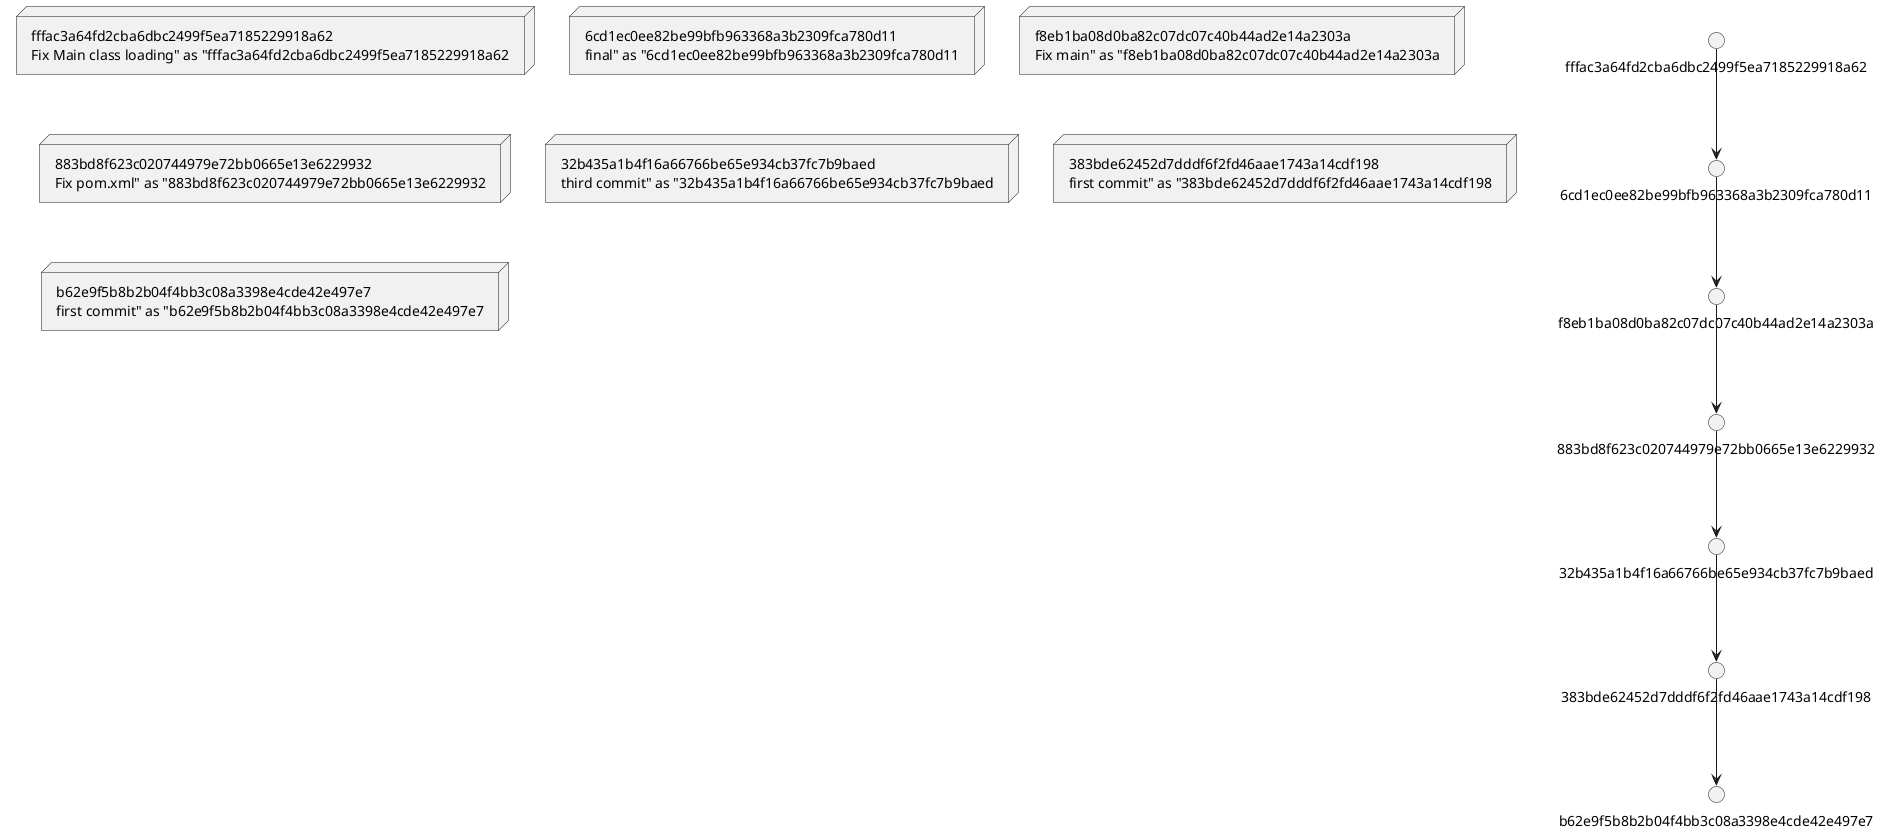 @startuml
skinparam linetype ortho
node "fffac3a64fd2cba6dbc2499f5ea7185229918a62\nFix Main class loading" as "fffac3a64fd2cba6dbc2499f5ea7185229918a62"
node "6cd1ec0ee82be99bfb963368a3b2309fca780d11\nfinal" as "6cd1ec0ee82be99bfb963368a3b2309fca780d11"
node "f8eb1ba08d0ba82c07dc07c40b44ad2e14a2303a\nFix main" as "f8eb1ba08d0ba82c07dc07c40b44ad2e14a2303a"
node "883bd8f623c020744979e72bb0665e13e6229932\nFix pom.xml" as "883bd8f623c020744979e72bb0665e13e6229932"
node "32b435a1b4f16a66766be65e934cb37fc7b9baed\nthird commit" as "32b435a1b4f16a66766be65e934cb37fc7b9baed"
node "383bde62452d7dddf6f2fd46aae1743a14cdf198\nfirst commit" as "383bde62452d7dddf6f2fd46aae1743a14cdf198"
node "b62e9f5b8b2b04f4bb3c08a3398e4cde42e497e7\nfirst commit" as "b62e9f5b8b2b04f4bb3c08a3398e4cde42e497e7"
"fffac3a64fd2cba6dbc2499f5ea7185229918a62" --> "6cd1ec0ee82be99bfb963368a3b2309fca780d11"
"6cd1ec0ee82be99bfb963368a3b2309fca780d11" --> "f8eb1ba08d0ba82c07dc07c40b44ad2e14a2303a"
"f8eb1ba08d0ba82c07dc07c40b44ad2e14a2303a" --> "883bd8f623c020744979e72bb0665e13e6229932"
"883bd8f623c020744979e72bb0665e13e6229932" --> "32b435a1b4f16a66766be65e934cb37fc7b9baed"
"32b435a1b4f16a66766be65e934cb37fc7b9baed" --> "383bde62452d7dddf6f2fd46aae1743a14cdf198"
"383bde62452d7dddf6f2fd46aae1743a14cdf198" --> "b62e9f5b8b2b04f4bb3c08a3398e4cde42e497e7"
@enduml
